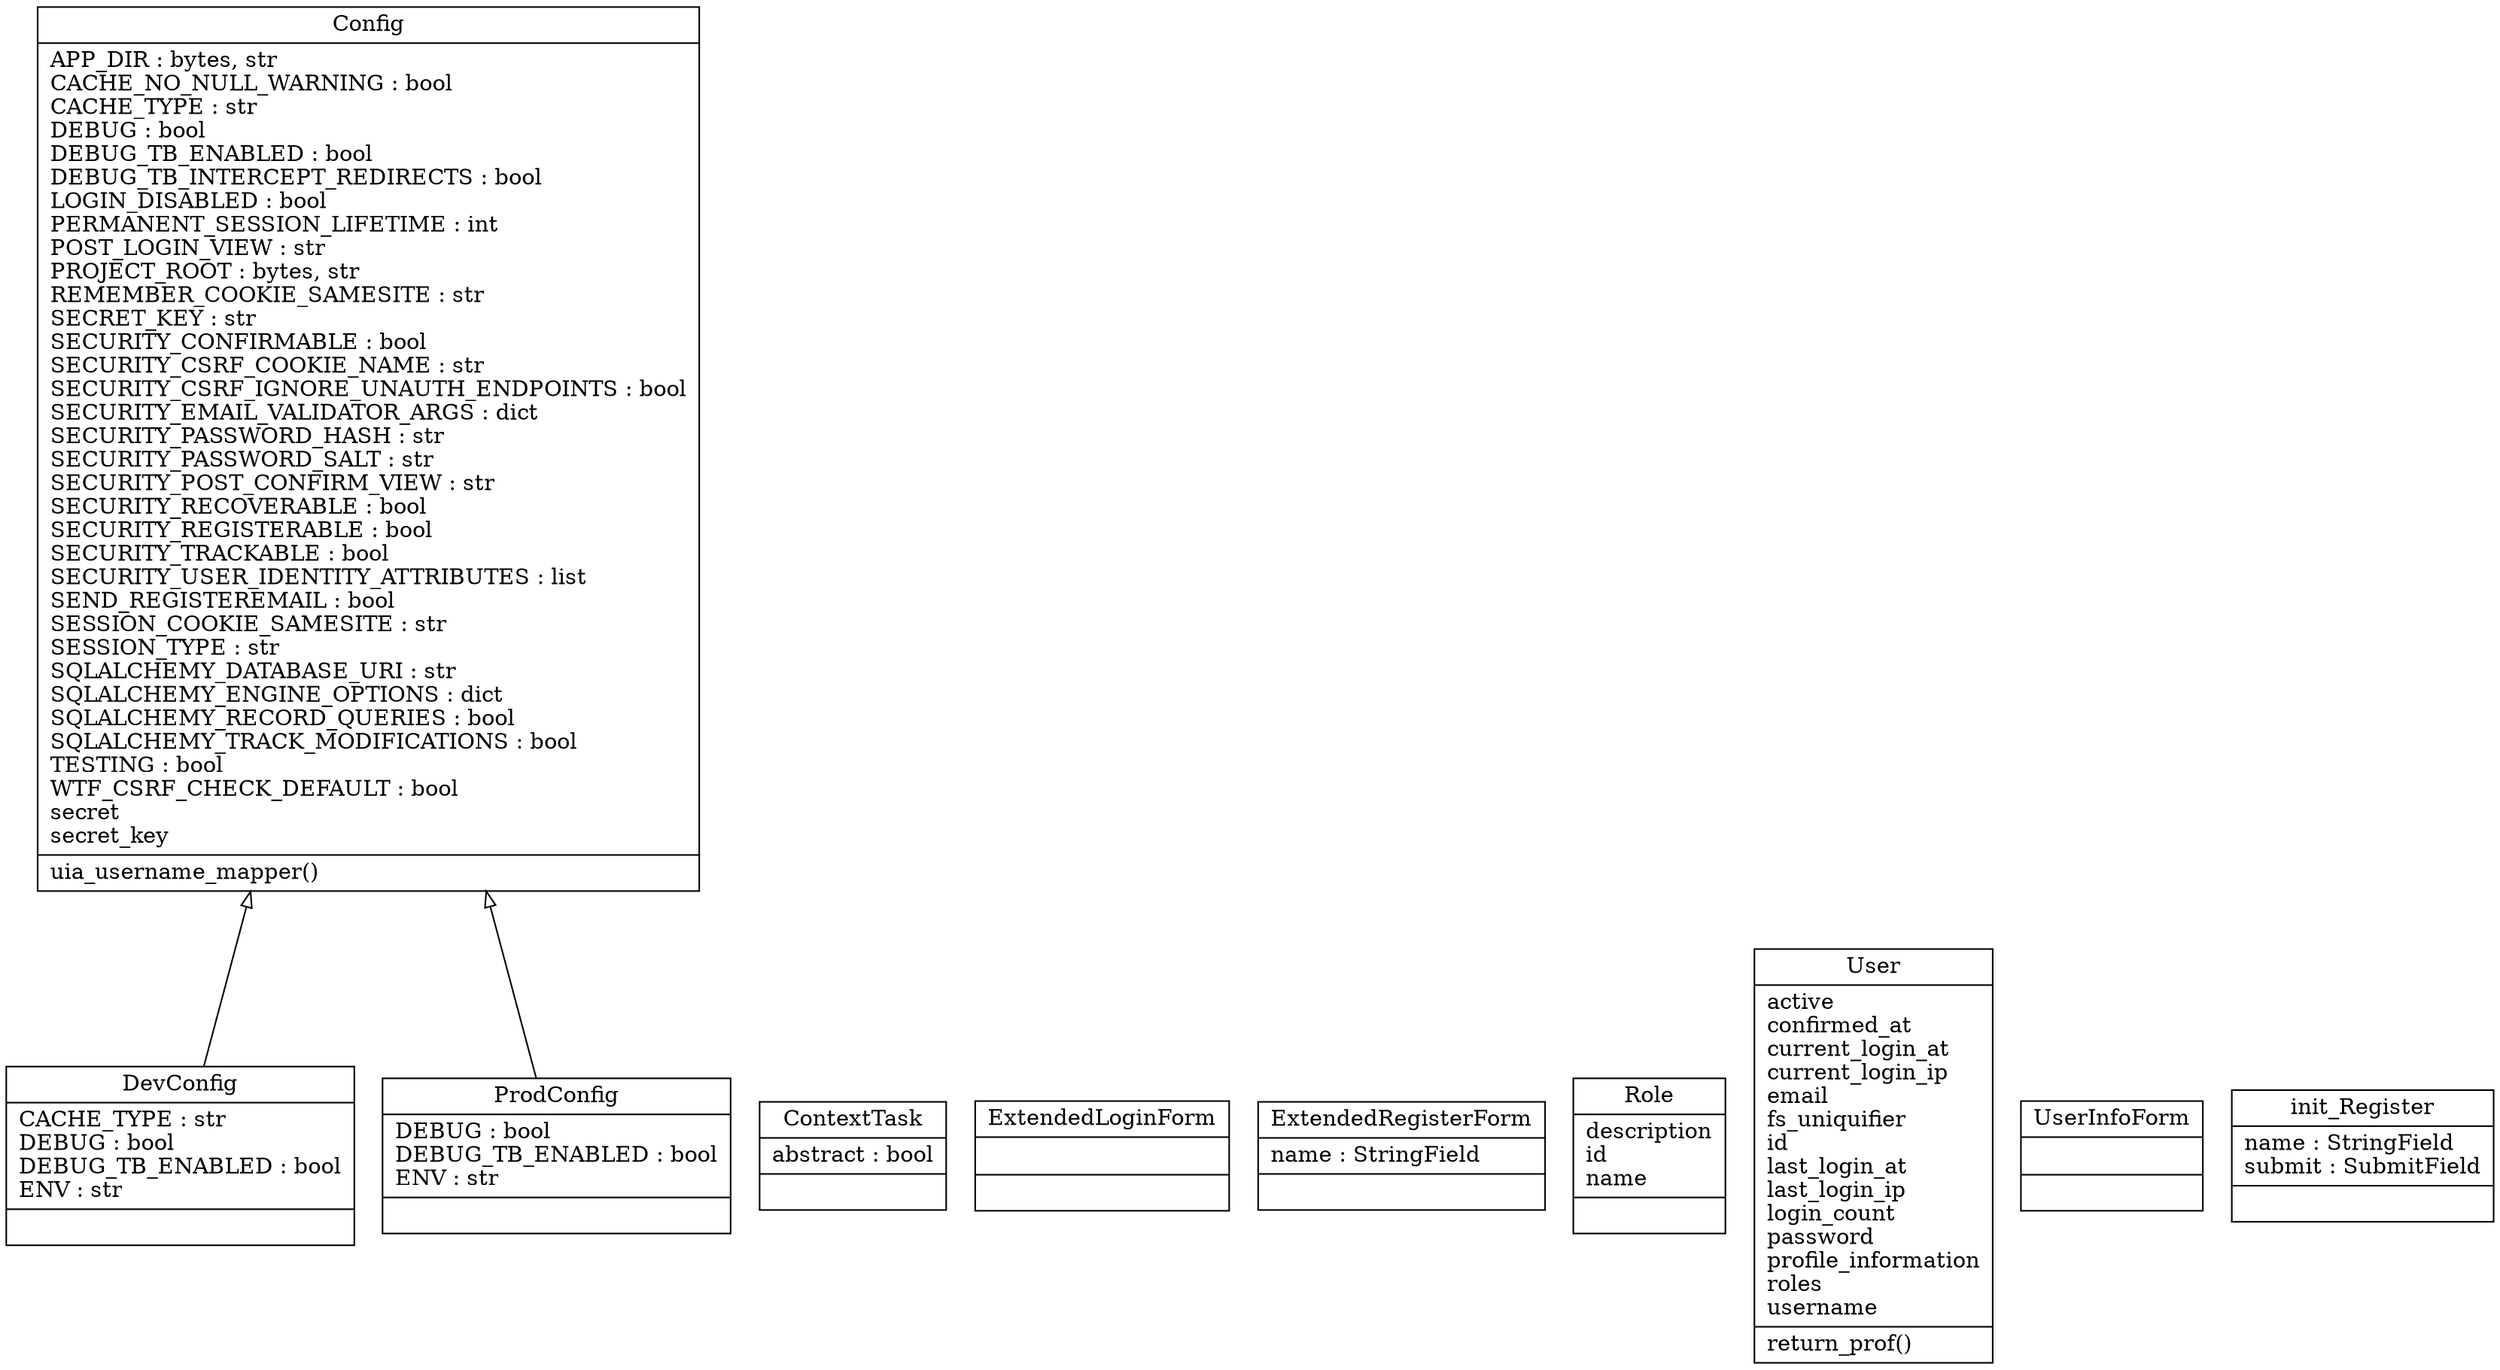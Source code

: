 digraph "classes" {
rankdir=BT
charset="utf-8"
"enferno.settings.Config" [color="black", fontcolor="black", label="{Config|APP_DIR : bytes, str\lCACHE_NO_NULL_WARNING : bool\lCACHE_TYPE : str\lDEBUG : bool\lDEBUG_TB_ENABLED : bool\lDEBUG_TB_INTERCEPT_REDIRECTS : bool\lLOGIN_DISABLED : bool\lPERMANENT_SESSION_LIFETIME : int\lPOST_LOGIN_VIEW : str\lPROJECT_ROOT : bytes, str\lREMEMBER_COOKIE_SAMESITE : str\lSECRET_KEY : str\lSECURITY_CONFIRMABLE : bool\lSECURITY_CSRF_COOKIE_NAME : str\lSECURITY_CSRF_IGNORE_UNAUTH_ENDPOINTS : bool\lSECURITY_EMAIL_VALIDATOR_ARGS : dict\lSECURITY_PASSWORD_HASH : str\lSECURITY_PASSWORD_SALT : str\lSECURITY_POST_CONFIRM_VIEW : str\lSECURITY_RECOVERABLE : bool\lSECURITY_REGISTERABLE : bool\lSECURITY_TRACKABLE : bool\lSECURITY_USER_IDENTITY_ATTRIBUTES : list\lSEND_REGISTEREMAIL : bool\lSESSION_COOKIE_SAMESITE : str\lSESSION_TYPE : str\lSQLALCHEMY_DATABASE_URI : str\lSQLALCHEMY_ENGINE_OPTIONS : dict\lSQLALCHEMY_RECORD_QUERIES : bool\lSQLALCHEMY_TRACK_MODIFICATIONS : bool\lTESTING : bool\lWTF_CSRF_CHECK_DEFAULT : bool\lsecret\lsecret_key\l|uia_username_mapper()\l}", shape="record", style="solid"];
"enferno.tasks.ContextTask" [color="black", fontcolor="black", label="{ContextTask|abstract : bool\l|}", shape="record", style="solid"];
"enferno.settings.DevConfig" [color="black", fontcolor="black", label="{DevConfig|CACHE_TYPE : str\lDEBUG : bool\lDEBUG_TB_ENABLED : bool\lENV : str\l|}", shape="record", style="solid"];
"enferno.user.forms.ExtendedLoginForm" [color="black", fontcolor="black", label="{ExtendedLoginForm|\l|}", shape="record", style="solid"];
"enferno.user.forms.ExtendedRegisterForm" [color="black", fontcolor="black", label="{ExtendedRegisterForm|name : StringField\l|}", shape="record", style="solid"];
"enferno.settings.ProdConfig" [color="black", fontcolor="black", label="{ProdConfig|DEBUG : bool\lDEBUG_TB_ENABLED : bool\lENV : str\l|}", shape="record", style="solid"];
"enferno.user.models.Role" [color="black", fontcolor="black", label="{Role|description\lid\lname\l|}", shape="record", style="solid"];
"enferno.user.models.User" [color="black", fontcolor="black", label="{User|active\lconfirmed_at\lcurrent_login_at\lcurrent_login_ip\lemail\lfs_uniquifier\lid\llast_login_at\llast_login_ip\llogin_count\lpassword\lprofile_information\lroles\lusername\l|return_prof()\l}", shape="record", style="solid"];
"enferno.user.forms.UserInfoForm" [color="black", fontcolor="black", label="{UserInfoForm|\l|}", shape="record", style="solid"];
"enferno.public.forms.init_Register" [color="black", fontcolor="black", label="{init_Register|name : StringField\lsubmit : SubmitField\l|}", shape="record", style="solid"];
"enferno.settings.DevConfig" -> "enferno.settings.Config" [arrowhead="empty", arrowtail="none"];
"enferno.settings.ProdConfig" -> "enferno.settings.Config" [arrowhead="empty", arrowtail="none"];
}
